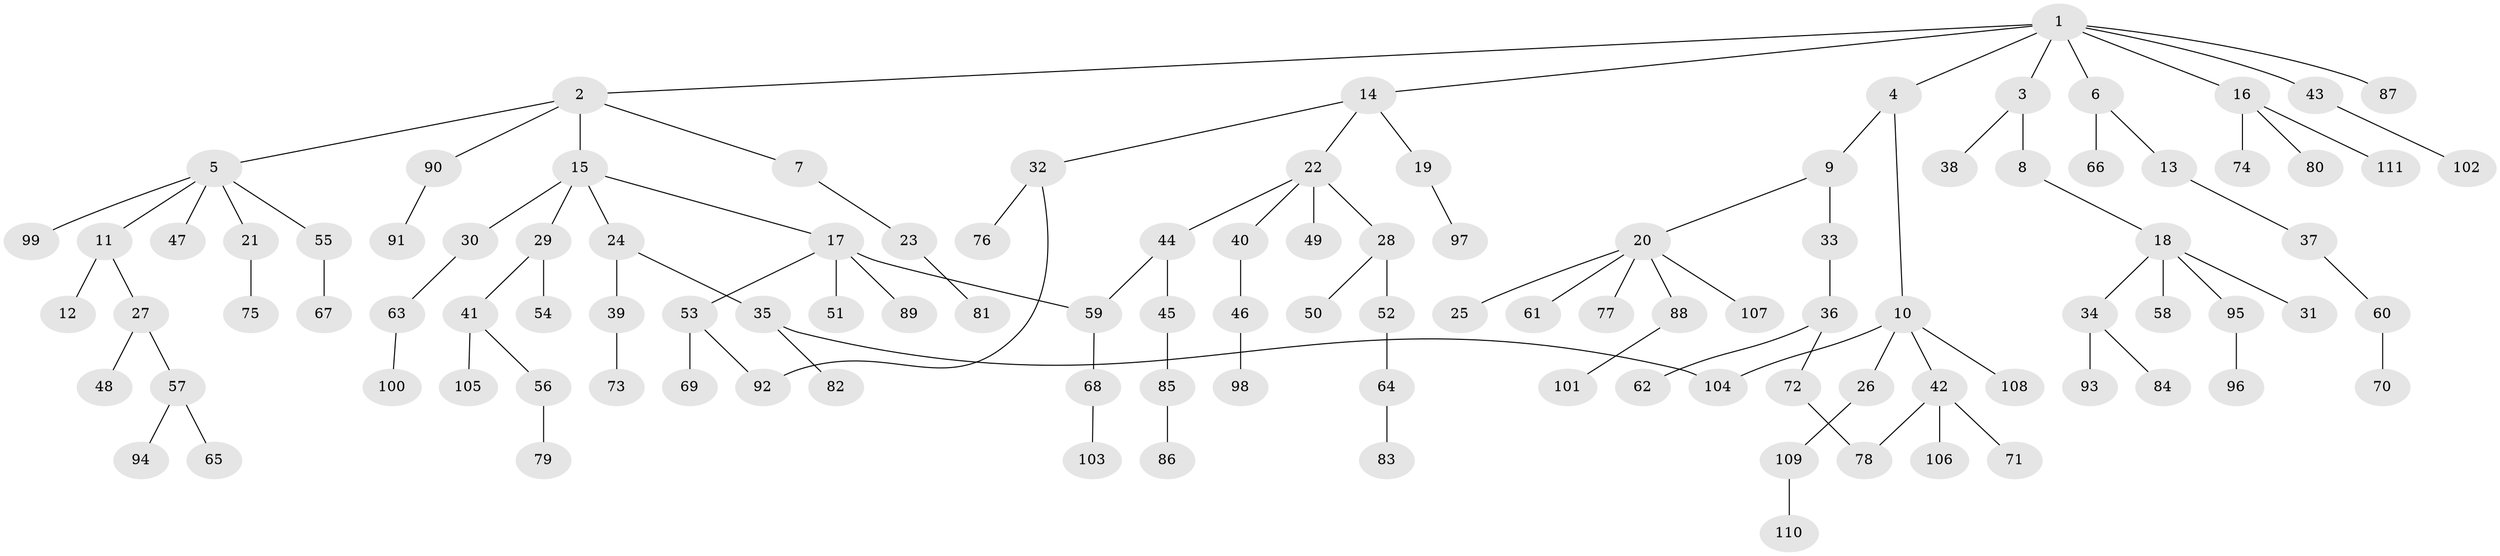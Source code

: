 // coarse degree distribution, {7: 0.014705882352941176, 5: 0.04411764705882353, 2: 0.36764705882352944, 3: 0.11764705882352941, 4: 0.07352941176470588, 1: 0.38235294117647056}
// Generated by graph-tools (version 1.1) at 2025/48/03/04/25 22:48:52]
// undirected, 111 vertices, 114 edges
graph export_dot {
  node [color=gray90,style=filled];
  1;
  2;
  3;
  4;
  5;
  6;
  7;
  8;
  9;
  10;
  11;
  12;
  13;
  14;
  15;
  16;
  17;
  18;
  19;
  20;
  21;
  22;
  23;
  24;
  25;
  26;
  27;
  28;
  29;
  30;
  31;
  32;
  33;
  34;
  35;
  36;
  37;
  38;
  39;
  40;
  41;
  42;
  43;
  44;
  45;
  46;
  47;
  48;
  49;
  50;
  51;
  52;
  53;
  54;
  55;
  56;
  57;
  58;
  59;
  60;
  61;
  62;
  63;
  64;
  65;
  66;
  67;
  68;
  69;
  70;
  71;
  72;
  73;
  74;
  75;
  76;
  77;
  78;
  79;
  80;
  81;
  82;
  83;
  84;
  85;
  86;
  87;
  88;
  89;
  90;
  91;
  92;
  93;
  94;
  95;
  96;
  97;
  98;
  99;
  100;
  101;
  102;
  103;
  104;
  105;
  106;
  107;
  108;
  109;
  110;
  111;
  1 -- 2;
  1 -- 3;
  1 -- 4;
  1 -- 6;
  1 -- 14;
  1 -- 16;
  1 -- 43;
  1 -- 87;
  2 -- 5;
  2 -- 7;
  2 -- 15;
  2 -- 90;
  3 -- 8;
  3 -- 38;
  4 -- 9;
  4 -- 10;
  5 -- 11;
  5 -- 21;
  5 -- 47;
  5 -- 55;
  5 -- 99;
  6 -- 13;
  6 -- 66;
  7 -- 23;
  8 -- 18;
  9 -- 20;
  9 -- 33;
  10 -- 26;
  10 -- 42;
  10 -- 108;
  10 -- 104;
  11 -- 12;
  11 -- 27;
  13 -- 37;
  14 -- 19;
  14 -- 22;
  14 -- 32;
  15 -- 17;
  15 -- 24;
  15 -- 29;
  15 -- 30;
  16 -- 74;
  16 -- 80;
  16 -- 111;
  17 -- 51;
  17 -- 53;
  17 -- 89;
  17 -- 59;
  18 -- 31;
  18 -- 34;
  18 -- 58;
  18 -- 95;
  19 -- 97;
  20 -- 25;
  20 -- 61;
  20 -- 77;
  20 -- 88;
  20 -- 107;
  21 -- 75;
  22 -- 28;
  22 -- 40;
  22 -- 44;
  22 -- 49;
  23 -- 81;
  24 -- 35;
  24 -- 39;
  26 -- 109;
  27 -- 48;
  27 -- 57;
  28 -- 50;
  28 -- 52;
  29 -- 41;
  29 -- 54;
  30 -- 63;
  32 -- 76;
  32 -- 92;
  33 -- 36;
  34 -- 84;
  34 -- 93;
  35 -- 82;
  35 -- 104;
  36 -- 62;
  36 -- 72;
  37 -- 60;
  39 -- 73;
  40 -- 46;
  41 -- 56;
  41 -- 105;
  42 -- 71;
  42 -- 78;
  42 -- 106;
  43 -- 102;
  44 -- 45;
  44 -- 59;
  45 -- 85;
  46 -- 98;
  52 -- 64;
  53 -- 69;
  53 -- 92;
  55 -- 67;
  56 -- 79;
  57 -- 65;
  57 -- 94;
  59 -- 68;
  60 -- 70;
  63 -- 100;
  64 -- 83;
  68 -- 103;
  72 -- 78;
  85 -- 86;
  88 -- 101;
  90 -- 91;
  95 -- 96;
  109 -- 110;
}
